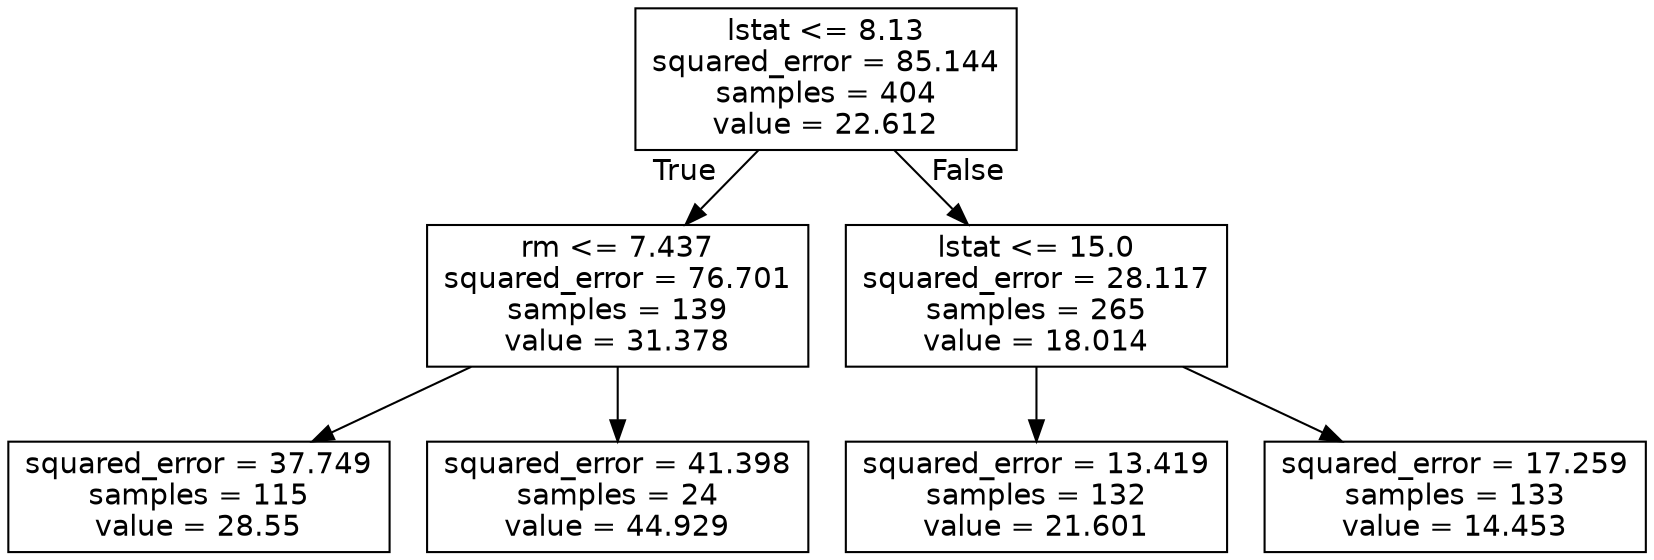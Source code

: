 digraph Tree {
node [shape=box, fontname="helvetica"] ;
edge [fontname="helvetica"] ;
0 [label="lstat <= 8.13\nsquared_error = 85.144\nsamples = 404\nvalue = 22.612"] ;
1 [label="rm <= 7.437\nsquared_error = 76.701\nsamples = 139\nvalue = 31.378"] ;
0 -> 1 [labeldistance=2.5, labelangle=45, headlabel="True"] ;
2 [label="squared_error = 37.749\nsamples = 115\nvalue = 28.55"] ;
1 -> 2 ;
3 [label="squared_error = 41.398\nsamples = 24\nvalue = 44.929"] ;
1 -> 3 ;
4 [label="lstat <= 15.0\nsquared_error = 28.117\nsamples = 265\nvalue = 18.014"] ;
0 -> 4 [labeldistance=2.5, labelangle=-45, headlabel="False"] ;
5 [label="squared_error = 13.419\nsamples = 132\nvalue = 21.601"] ;
4 -> 5 ;
6 [label="squared_error = 17.259\nsamples = 133\nvalue = 14.453"] ;
4 -> 6 ;
}